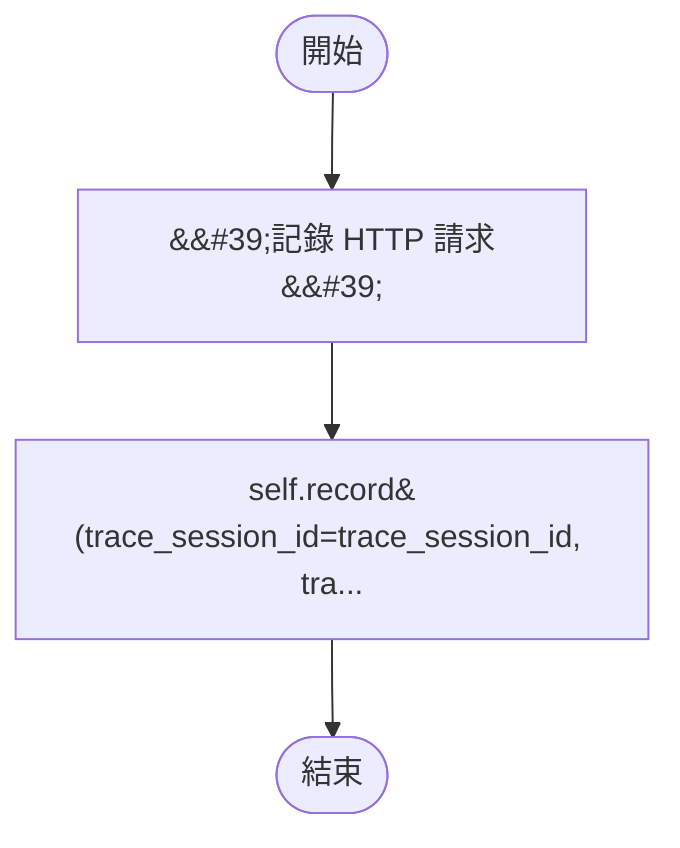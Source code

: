 flowchart TB
    n1([開始])
    n2([結束])
    n3[&amp;&#35;39;記錄 HTTP 請求&amp;&#35;39;]
    n4[self.record&#40;trace_session_id=trace_session_id, tra...]
    n1 --> n3
    n3 --> n4
    n4 --> n2